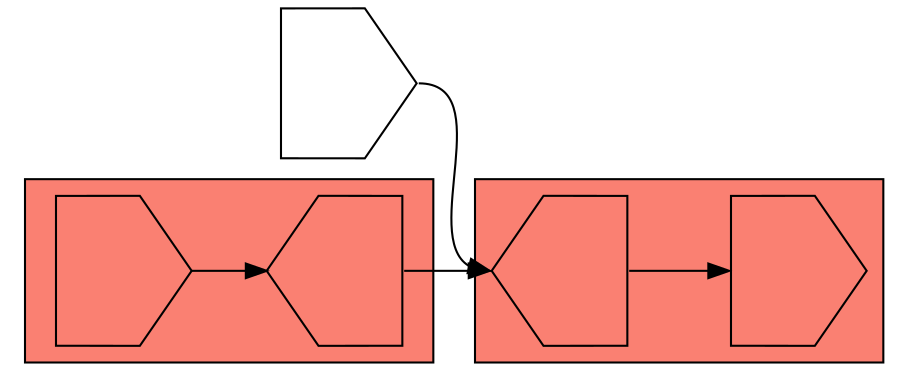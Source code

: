 digraph asm {
	rotate=90;
	edge [headport=n,tailport=s];
subgraph cluster_C3361_1642 {
	3361 [label="",height=1,width=1,shape=house];
	1642 [label="",height=1,width=1,shape=invhouse];
	style=filled;
	fillcolor=salmon;
}
subgraph cluster_C7433_4627 {
	7433 [label="",height=1,width=1,shape=invhouse];
	4627 [label="",height=1,width=1,shape=house];
	style=filled;
	fillcolor=salmon;
}
	6987 [label="",height=1,width=1,shape=invhouse];
	3361 -> 1642
	4627 -> 3361
	7433 -> 4627
	6987 -> 3361
}